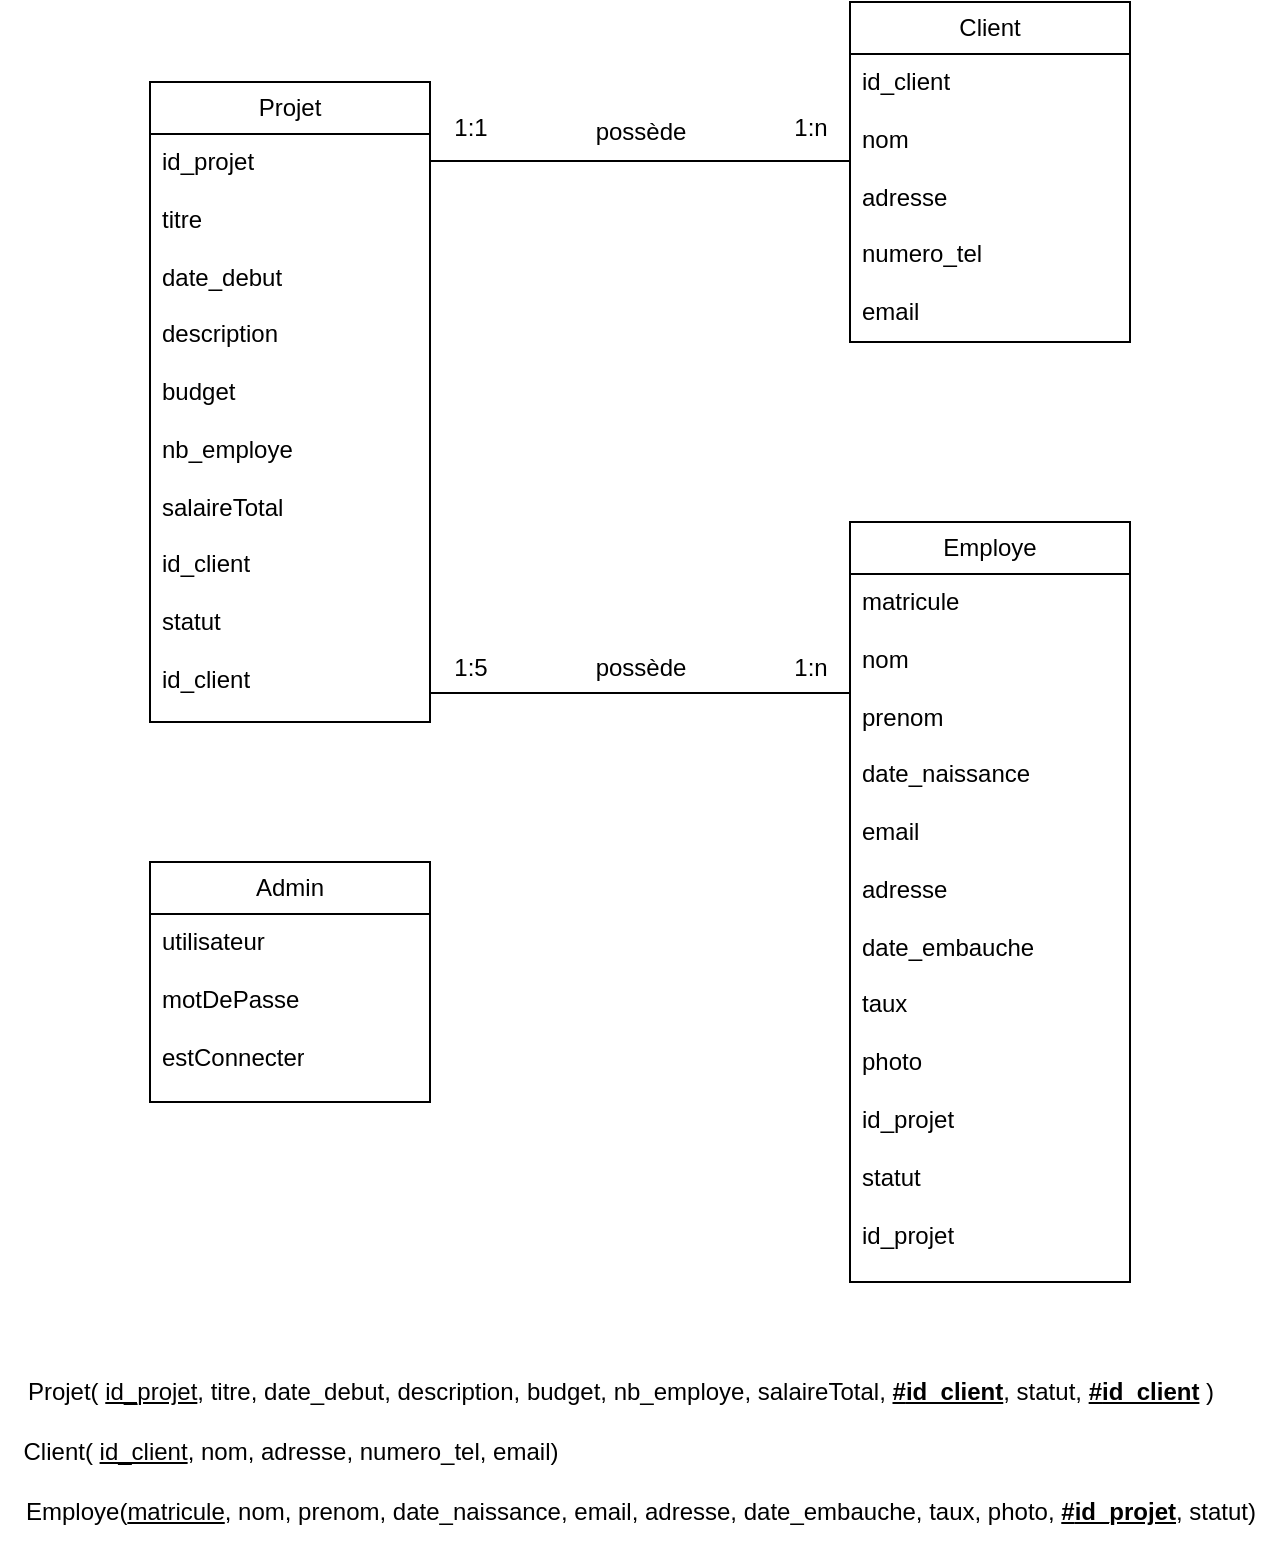 <mxfile version="22.1.4" type="onedrive">
  <diagram name="Page-1" id="OxQZkVxbYWwU06az4JpO">
    <mxGraphModel grid="1" page="1" gridSize="10" guides="1" tooltips="1" connect="1" arrows="1" fold="1" pageScale="1" pageWidth="827" pageHeight="1169" math="0" shadow="0">
      <root>
        <mxCell id="0" />
        <mxCell id="1" parent="0" />
        <mxCell id="lGV_wfb_wegno-4YHLsh-5" value="Client" style="swimlane;fontStyle=0;childLayout=stackLayout;horizontal=1;startSize=26;fillColor=none;horizontalStack=0;resizeParent=1;resizeParentMax=0;resizeLast=0;collapsible=1;marginBottom=0;whiteSpace=wrap;html=1;" vertex="1" parent="1">
          <mxGeometry x="510" y="40" width="140" height="170" as="geometry" />
        </mxCell>
        <mxCell id="lGV_wfb_wegno-4YHLsh-6" value="id_client&lt;br&gt;&lt;br&gt;nom&lt;br&gt;&lt;br&gt;adresse&lt;br&gt;&lt;br&gt;numero_tel&lt;br&gt;&lt;br&gt;email" style="text;strokeColor=none;fillColor=none;align=left;verticalAlign=top;spacingLeft=4;spacingRight=4;overflow=hidden;rotatable=0;points=[[0,0.5],[1,0.5]];portConstraint=eastwest;whiteSpace=wrap;html=1;" vertex="1" parent="lGV_wfb_wegno-4YHLsh-5">
          <mxGeometry y="26" width="140" height="144" as="geometry" />
        </mxCell>
        <mxCell id="lGV_wfb_wegno-4YHLsh-11" value="Projet" style="swimlane;fontStyle=0;childLayout=stackLayout;horizontal=1;startSize=26;fillColor=none;horizontalStack=0;resizeParent=1;resizeParentMax=0;resizeLast=0;collapsible=1;marginBottom=0;whiteSpace=wrap;html=1;" vertex="1" parent="1">
          <mxGeometry x="160" y="80" width="140" height="320" as="geometry" />
        </mxCell>
        <mxCell id="lGV_wfb_wegno-4YHLsh-12" value="id_projet&lt;br&gt;&lt;br&gt;titre&lt;br&gt;&lt;br&gt;date_debut&lt;br&gt;&lt;br&gt;description&lt;br&gt;&lt;br&gt;budget&lt;br&gt;&lt;br&gt;nb_employe&lt;br&gt;&lt;br&gt;salaireTotal&lt;br&gt;&lt;br&gt;id_client&lt;br&gt;&lt;br&gt;statut&lt;br&gt;&lt;br&gt;id_client" style="text;strokeColor=none;fillColor=none;align=left;verticalAlign=top;spacingLeft=4;spacingRight=4;overflow=hidden;rotatable=0;points=[[0,0.5],[1,0.5]];portConstraint=eastwest;whiteSpace=wrap;html=1;" vertex="1" parent="lGV_wfb_wegno-4YHLsh-11">
          <mxGeometry y="26" width="140" height="294" as="geometry" />
        </mxCell>
        <mxCell id="lGV_wfb_wegno-4YHLsh-15" value="Employe" style="swimlane;fontStyle=0;childLayout=stackLayout;horizontal=1;startSize=26;fillColor=none;horizontalStack=0;resizeParent=1;resizeParentMax=0;resizeLast=0;collapsible=1;marginBottom=0;whiteSpace=wrap;html=1;" vertex="1" parent="1">
          <mxGeometry x="510" y="300" width="140" height="380" as="geometry" />
        </mxCell>
        <mxCell id="lGV_wfb_wegno-4YHLsh-16" value="matricule&lt;br&gt;&lt;br&gt;nom&lt;br&gt;&lt;br&gt;prenom&lt;br&gt;&lt;br&gt;date_naissance&lt;br&gt;&lt;br&gt;email&lt;br&gt;&lt;br&gt;adresse&lt;br&gt;&lt;br&gt;date_embauche&lt;br&gt;&lt;br&gt;taux&lt;br&gt;&lt;br&gt;photo&lt;br&gt;&lt;br&gt;id_projet&lt;br&gt;&lt;br&gt;statut&lt;br&gt;&lt;br&gt;id_projet" style="text;strokeColor=none;fillColor=none;align=left;verticalAlign=top;spacingLeft=4;spacingRight=4;overflow=hidden;rotatable=0;points=[[0,0.5],[1,0.5]];portConstraint=eastwest;whiteSpace=wrap;html=1;" vertex="1" parent="lGV_wfb_wegno-4YHLsh-15">
          <mxGeometry y="26" width="140" height="354" as="geometry" />
        </mxCell>
        <mxCell id="lGV_wfb_wegno-4YHLsh-19" value="Admin" style="swimlane;fontStyle=0;childLayout=stackLayout;horizontal=1;startSize=26;fillColor=none;horizontalStack=0;resizeParent=1;resizeParentMax=0;resizeLast=0;collapsible=1;marginBottom=0;whiteSpace=wrap;html=1;" vertex="1" parent="1">
          <mxGeometry x="160" y="470" width="140" height="120" as="geometry" />
        </mxCell>
        <mxCell id="lGV_wfb_wegno-4YHLsh-20" value="utilisateur&lt;br&gt;&lt;br&gt;motDePasse&lt;br&gt;&lt;br&gt;estConnecter" style="text;strokeColor=none;fillColor=none;align=left;verticalAlign=top;spacingLeft=4;spacingRight=4;overflow=hidden;rotatable=0;points=[[0,0.5],[1,0.5]];portConstraint=eastwest;whiteSpace=wrap;html=1;" vertex="1" parent="lGV_wfb_wegno-4YHLsh-19">
          <mxGeometry y="26" width="140" height="94" as="geometry" />
        </mxCell>
        <mxCell id="lGV_wfb_wegno-4YHLsh-23" value="" style="line;strokeWidth=1;fillColor=none;align=left;verticalAlign=middle;spacingTop=-1;spacingLeft=3;spacingRight=3;rotatable=0;labelPosition=right;points=[];portConstraint=eastwest;strokeColor=inherit;" vertex="1" parent="1">
          <mxGeometry x="300" y="110" width="210" height="19" as="geometry" />
        </mxCell>
        <mxCell id="lGV_wfb_wegno-4YHLsh-24" value="" style="line;strokeWidth=1;fillColor=none;align=left;verticalAlign=middle;spacingTop=-1;spacingLeft=3;spacingRight=3;rotatable=0;labelPosition=right;points=[];portConstraint=eastwest;strokeColor=inherit;" vertex="1" parent="1">
          <mxGeometry x="300" y="376" width="210" height="19" as="geometry" />
        </mxCell>
        <mxCell id="lGV_wfb_wegno-4YHLsh-25" value="possède" style="text;html=1;align=center;verticalAlign=middle;resizable=0;points=[];autosize=1;strokeColor=none;fillColor=none;" vertex="1" parent="1">
          <mxGeometry x="370" y="90" width="70" height="30" as="geometry" />
        </mxCell>
        <mxCell id="lGV_wfb_wegno-4YHLsh-26" value="1:1" style="text;html=1;align=center;verticalAlign=middle;resizable=0;points=[];autosize=1;strokeColor=none;fillColor=none;" vertex="1" parent="1">
          <mxGeometry x="300" y="88" width="40" height="30" as="geometry" />
        </mxCell>
        <mxCell id="lGV_wfb_wegno-4YHLsh-27" value="1:n" style="text;html=1;align=center;verticalAlign=middle;resizable=0;points=[];autosize=1;strokeColor=none;fillColor=none;" vertex="1" parent="1">
          <mxGeometry x="470" y="88" width="40" height="30" as="geometry" />
        </mxCell>
        <mxCell id="lGV_wfb_wegno-4YHLsh-28" value="1:5" style="text;html=1;align=center;verticalAlign=middle;resizable=0;points=[];autosize=1;strokeColor=none;fillColor=none;" vertex="1" parent="1">
          <mxGeometry x="300" y="358" width="40" height="30" as="geometry" />
        </mxCell>
        <mxCell id="lGV_wfb_wegno-4YHLsh-29" value="1:n" style="text;html=1;align=center;verticalAlign=middle;resizable=0;points=[];autosize=1;strokeColor=none;fillColor=none;" vertex="1" parent="1">
          <mxGeometry x="470" y="358" width="40" height="30" as="geometry" />
        </mxCell>
        <mxCell id="lGV_wfb_wegno-4YHLsh-30" value="possède" style="text;html=1;align=center;verticalAlign=middle;resizable=0;points=[];autosize=1;strokeColor=none;fillColor=none;" vertex="1" parent="1">
          <mxGeometry x="370" y="358" width="70" height="30" as="geometry" />
        </mxCell>
        <mxCell id="lGV_wfb_wegno-4YHLsh-31" value="Projet( &lt;u&gt;id_projet&lt;/u&gt;,&amp;nbsp;&lt;span style=&quot;text-align: left;&quot;&gt;titre,&amp;nbsp;&lt;/span&gt;&lt;span style=&quot;text-align: left;&quot;&gt;date_debut,&amp;nbsp;&lt;/span&gt;&lt;span style=&quot;text-align: left;&quot;&gt;description,&amp;nbsp;&lt;/span&gt;&lt;span style=&quot;text-align: left;&quot;&gt;budget,&amp;nbsp;&lt;/span&gt;&lt;span style=&quot;text-align: left;&quot;&gt;nb_employe,&amp;nbsp;&lt;/span&gt;&lt;span style=&quot;text-align: left;&quot;&gt;salaireTotal, &lt;b&gt;&lt;u&gt;#&lt;/u&gt;&lt;/b&gt;&lt;/span&gt;&lt;span style=&quot;text-align: left;&quot;&gt;&lt;b&gt;&lt;u&gt;id_client&lt;/u&gt;&lt;/b&gt;,&amp;nbsp;&lt;/span&gt;&lt;span style=&quot;text-align: left;&quot;&gt;statut, &lt;b&gt;&lt;u&gt;#&lt;/u&gt;&lt;/b&gt;&lt;/span&gt;&lt;span style=&quot;text-align: left;&quot;&gt;&lt;b&gt;&lt;u&gt;id_client&lt;/u&gt;&lt;/b&gt;&amp;nbsp;&lt;/span&gt;)" style="text;html=1;align=center;verticalAlign=middle;resizable=0;points=[];autosize=1;strokeColor=none;fillColor=none;" vertex="1" parent="1">
          <mxGeometry x="85" y="720" width="620" height="30" as="geometry" />
        </mxCell>
        <mxCell id="lGV_wfb_wegno-4YHLsh-32" value="Client( &lt;u&gt;id_client&lt;/u&gt;, nom&lt;span style=&quot;text-align: left;&quot;&gt;, adresse&lt;/span&gt;&lt;span style=&quot;text-align: left;&quot;&gt;, numero_tel&lt;/span&gt;&lt;span style=&quot;text-align: left;&quot;&gt;, email&lt;/span&gt;)" style="text;html=1;align=center;verticalAlign=middle;resizable=0;points=[];autosize=1;strokeColor=none;fillColor=none;" vertex="1" parent="1">
          <mxGeometry x="85" y="750" width="290" height="30" as="geometry" />
        </mxCell>
        <mxCell id="lGV_wfb_wegno-4YHLsh-33" value="Employe(&lt;u&gt;matricule&lt;/u&gt;, nom, prenom, date_naissance, email, adresse, date_embauche, taux, photo, &lt;u&gt;&lt;b&gt;#&lt;/b&gt;&lt;/u&gt;&lt;b&gt;&lt;u&gt;id_projet&lt;/u&gt;&lt;/b&gt;, statut)" style="text;html=1;align=center;verticalAlign=middle;resizable=0;points=[];autosize=1;strokeColor=none;fillColor=none;" vertex="1" parent="1">
          <mxGeometry x="85" y="780" width="640" height="30" as="geometry" />
        </mxCell>
      </root>
    </mxGraphModel>
  </diagram>
</mxfile>
